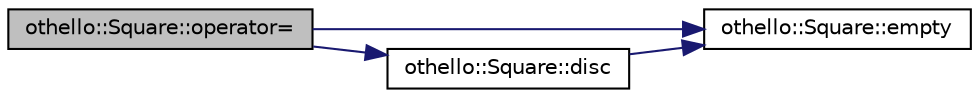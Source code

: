 digraph "othello::Square::operator="
{
  edge [fontname="Helvetica",fontsize="10",labelfontname="Helvetica",labelfontsize="10"];
  node [fontname="Helvetica",fontsize="10",shape=record];
  rankdir="LR";
  Node1 [label="othello::Square::operator=",height=0.2,width=0.4,color="black", fillcolor="grey75", style="filled", fontcolor="black"];
  Node1 -> Node2 [color="midnightblue",fontsize="10",style="solid",fontname="Helvetica"];
  Node2 [label="othello::Square::empty",height=0.2,width=0.4,color="black", fillcolor="white", style="filled",URL="$d4/d80/classothello_1_1_square.html#a9e6ff0b245b1186c0c4e586145836b9c"];
  Node1 -> Node3 [color="midnightblue",fontsize="10",style="solid",fontname="Helvetica"];
  Node3 [label="othello::Square::disc",height=0.2,width=0.4,color="black", fillcolor="white", style="filled",URL="$d4/d80/classothello_1_1_square.html#a77c77cf61fbdb17ec9156cc78da7d16e"];
  Node3 -> Node2 [color="midnightblue",fontsize="10",style="solid",fontname="Helvetica"];
}
